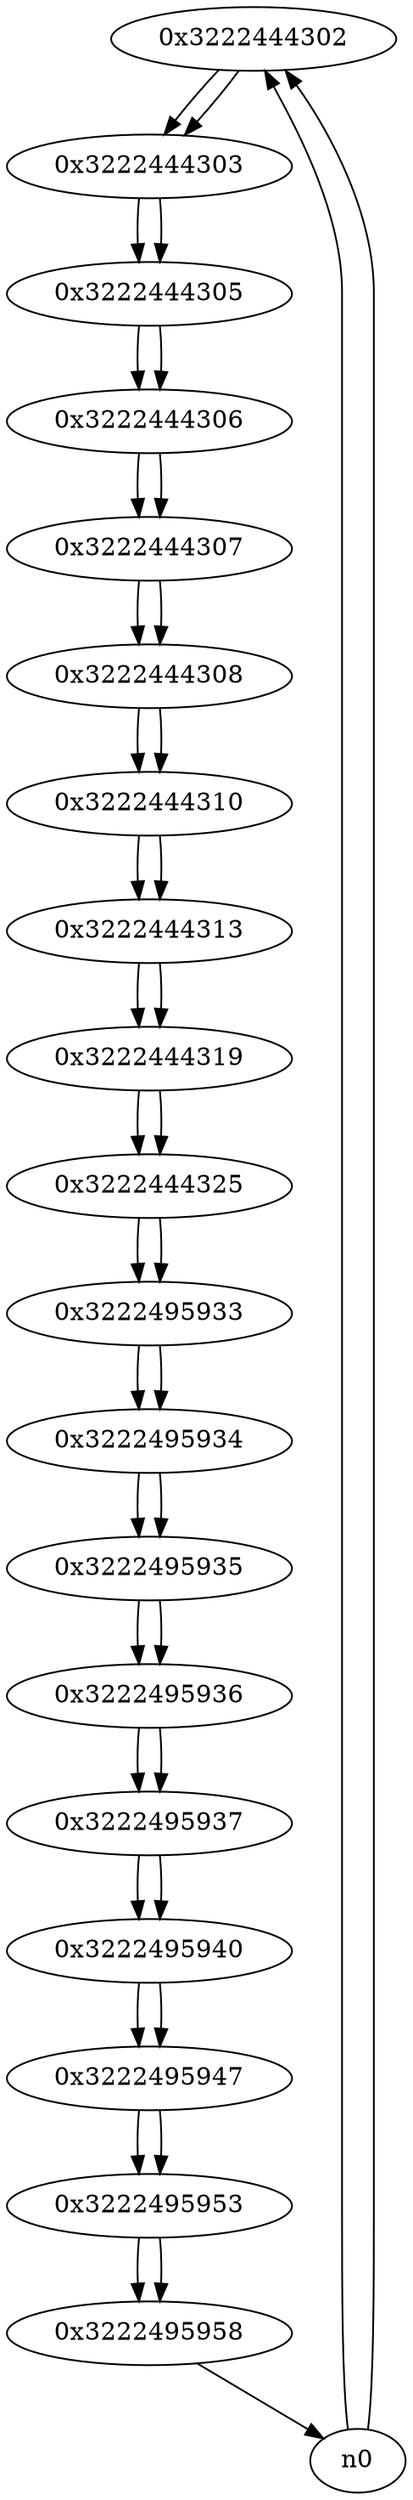digraph G{
/* nodes */
  n1 [label="0x3222444302"]
  n2 [label="0x3222444303"]
  n3 [label="0x3222444305"]
  n4 [label="0x3222444306"]
  n5 [label="0x3222444307"]
  n6 [label="0x3222444308"]
  n7 [label="0x3222444310"]
  n8 [label="0x3222444313"]
  n9 [label="0x3222444319"]
  n10 [label="0x3222444325"]
  n11 [label="0x3222495933"]
  n12 [label="0x3222495934"]
  n13 [label="0x3222495935"]
  n14 [label="0x3222495936"]
  n15 [label="0x3222495937"]
  n16 [label="0x3222495940"]
  n17 [label="0x3222495947"]
  n18 [label="0x3222495953"]
  n19 [label="0x3222495958"]
/* edges */
n1 -> n2;
n0 -> n1;
n0 -> n1;
n2 -> n3;
n1 -> n2;
n3 -> n4;
n2 -> n3;
n4 -> n5;
n3 -> n4;
n5 -> n6;
n4 -> n5;
n6 -> n7;
n5 -> n6;
n7 -> n8;
n6 -> n7;
n8 -> n9;
n7 -> n8;
n9 -> n10;
n8 -> n9;
n10 -> n11;
n9 -> n10;
n11 -> n12;
n10 -> n11;
n12 -> n13;
n11 -> n12;
n13 -> n14;
n12 -> n13;
n14 -> n15;
n13 -> n14;
n15 -> n16;
n14 -> n15;
n16 -> n17;
n15 -> n16;
n17 -> n18;
n16 -> n17;
n18 -> n19;
n17 -> n18;
n19 -> n0;
n18 -> n19;
}
